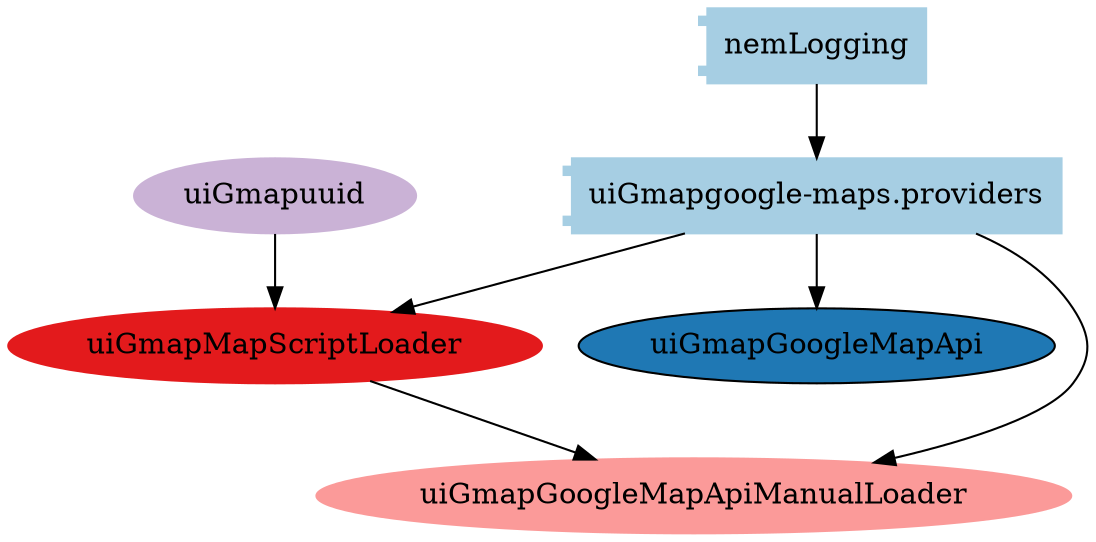 digraph dependencies {
  node[shape="component",style="filled",colorscheme=paired12]


    node[shape="component"]
    "uiGmapgoogle-maps.providers"[label="uiGmapgoogle-maps.providers", color=1]

    
      "nemLogging"[label="nemLogging", color=1]
      "nemLogging" -> "uiGmapgoogle-maps.providers"
    


    node[shape="ellipse"]
    
      "uiGmapGoogleMapApi"[label="uiGmapGoogleMapApi", fillcolor=2]
      "uiGmapgoogle-maps.providers" -> "uiGmapGoogleMapApi"
    


    

    
      "uiGmapGoogleMapApiManualLoader"[label="uiGmapGoogleMapApiManualLoader", color=5]
      "uiGmapgoogle-maps.providers" -> "uiGmapGoogleMapApiManualLoader"
    

    
      "uiGmapMapScriptLoader"[label="uiGmapMapScriptLoader", color=6]
      "uiGmapgoogle-maps.providers" -> "uiGmapMapScriptLoader"
    

    node[shape="cds"]
    

    









    node[shape="ellipse",style="filled", color=9]
    
      
    

    


    

    
      
        "uiGmapMapScriptLoader"[label="uiGmapMapScriptLoader"]
        "uiGmapMapScriptLoader" -> "uiGmapGoogleMapApiManualLoader"
      
    

    
      
        "uiGmapuuid"[label="uiGmapuuid"]
        "uiGmapuuid" -> "uiGmapMapScriptLoader"
      
    

    


}
